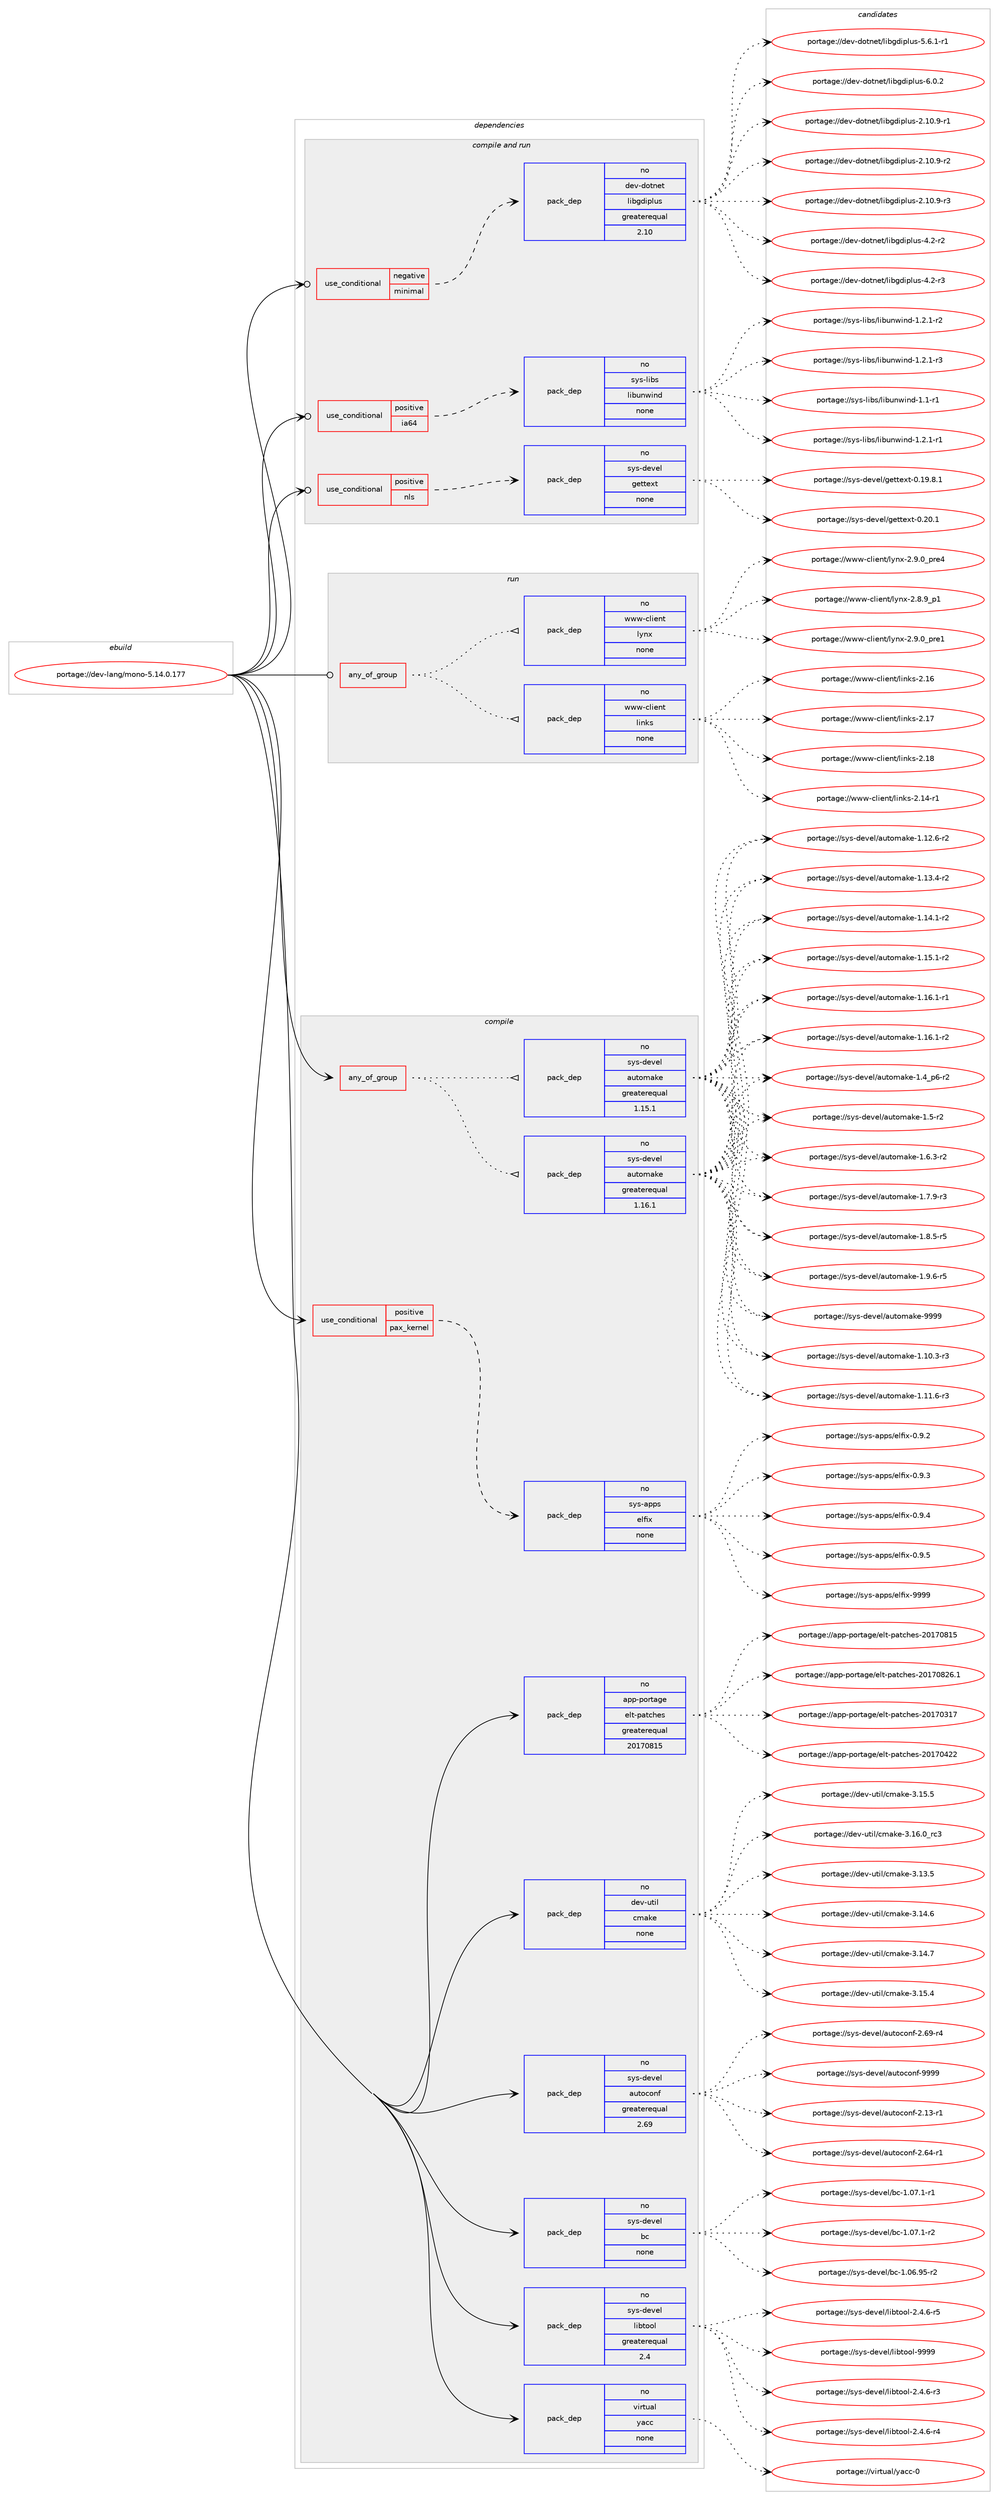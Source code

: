 digraph prolog {

# *************
# Graph options
# *************

newrank=true;
concentrate=true;
compound=true;
graph [rankdir=LR,fontname=Helvetica,fontsize=10,ranksep=1.5];#, ranksep=2.5, nodesep=0.2];
edge  [arrowhead=vee];
node  [fontname=Helvetica,fontsize=10];

# **********
# The ebuild
# **********

subgraph cluster_leftcol {
color=gray;
rank=same;
label=<<i>ebuild</i>>;
id [label="portage://dev-lang/mono-5.14.0.177", color=red, width=4, href="../dev-lang/mono-5.14.0.177.svg"];
}

# ****************
# The dependencies
# ****************

subgraph cluster_midcol {
color=gray;
label=<<i>dependencies</i>>;
subgraph cluster_compile {
fillcolor="#eeeeee";
style=filled;
label=<<i>compile</i>>;
subgraph any2715 {
dependency94339 [label=<<TABLE BORDER="0" CELLBORDER="1" CELLSPACING="0" CELLPADDING="4"><TR><TD CELLPADDING="10">any_of_group</TD></TR></TABLE>>, shape=none, color=red];subgraph pack72179 {
dependency94340 [label=<<TABLE BORDER="0" CELLBORDER="1" CELLSPACING="0" CELLPADDING="4" WIDTH="220"><TR><TD ROWSPAN="6" CELLPADDING="30">pack_dep</TD></TR><TR><TD WIDTH="110">no</TD></TR><TR><TD>sys-devel</TD></TR><TR><TD>automake</TD></TR><TR><TD>greaterequal</TD></TR><TR><TD>1.16.1</TD></TR></TABLE>>, shape=none, color=blue];
}
dependency94339:e -> dependency94340:w [weight=20,style="dotted",arrowhead="oinv"];
subgraph pack72180 {
dependency94341 [label=<<TABLE BORDER="0" CELLBORDER="1" CELLSPACING="0" CELLPADDING="4" WIDTH="220"><TR><TD ROWSPAN="6" CELLPADDING="30">pack_dep</TD></TR><TR><TD WIDTH="110">no</TD></TR><TR><TD>sys-devel</TD></TR><TR><TD>automake</TD></TR><TR><TD>greaterequal</TD></TR><TR><TD>1.15.1</TD></TR></TABLE>>, shape=none, color=blue];
}
dependency94339:e -> dependency94341:w [weight=20,style="dotted",arrowhead="oinv"];
}
id:e -> dependency94339:w [weight=20,style="solid",arrowhead="vee"];
subgraph cond19388 {
dependency94342 [label=<<TABLE BORDER="0" CELLBORDER="1" CELLSPACING="0" CELLPADDING="4"><TR><TD ROWSPAN="3" CELLPADDING="10">use_conditional</TD></TR><TR><TD>positive</TD></TR><TR><TD>pax_kernel</TD></TR></TABLE>>, shape=none, color=red];
subgraph pack72181 {
dependency94343 [label=<<TABLE BORDER="0" CELLBORDER="1" CELLSPACING="0" CELLPADDING="4" WIDTH="220"><TR><TD ROWSPAN="6" CELLPADDING="30">pack_dep</TD></TR><TR><TD WIDTH="110">no</TD></TR><TR><TD>sys-apps</TD></TR><TR><TD>elfix</TD></TR><TR><TD>none</TD></TR><TR><TD></TD></TR></TABLE>>, shape=none, color=blue];
}
dependency94342:e -> dependency94343:w [weight=20,style="dashed",arrowhead="vee"];
}
id:e -> dependency94342:w [weight=20,style="solid",arrowhead="vee"];
subgraph pack72182 {
dependency94344 [label=<<TABLE BORDER="0" CELLBORDER="1" CELLSPACING="0" CELLPADDING="4" WIDTH="220"><TR><TD ROWSPAN="6" CELLPADDING="30">pack_dep</TD></TR><TR><TD WIDTH="110">no</TD></TR><TR><TD>app-portage</TD></TR><TR><TD>elt-patches</TD></TR><TR><TD>greaterequal</TD></TR><TR><TD>20170815</TD></TR></TABLE>>, shape=none, color=blue];
}
id:e -> dependency94344:w [weight=20,style="solid",arrowhead="vee"];
subgraph pack72183 {
dependency94345 [label=<<TABLE BORDER="0" CELLBORDER="1" CELLSPACING="0" CELLPADDING="4" WIDTH="220"><TR><TD ROWSPAN="6" CELLPADDING="30">pack_dep</TD></TR><TR><TD WIDTH="110">no</TD></TR><TR><TD>dev-util</TD></TR><TR><TD>cmake</TD></TR><TR><TD>none</TD></TR><TR><TD></TD></TR></TABLE>>, shape=none, color=blue];
}
id:e -> dependency94345:w [weight=20,style="solid",arrowhead="vee"];
subgraph pack72184 {
dependency94346 [label=<<TABLE BORDER="0" CELLBORDER="1" CELLSPACING="0" CELLPADDING="4" WIDTH="220"><TR><TD ROWSPAN="6" CELLPADDING="30">pack_dep</TD></TR><TR><TD WIDTH="110">no</TD></TR><TR><TD>sys-devel</TD></TR><TR><TD>autoconf</TD></TR><TR><TD>greaterequal</TD></TR><TR><TD>2.69</TD></TR></TABLE>>, shape=none, color=blue];
}
id:e -> dependency94346:w [weight=20,style="solid",arrowhead="vee"];
subgraph pack72185 {
dependency94347 [label=<<TABLE BORDER="0" CELLBORDER="1" CELLSPACING="0" CELLPADDING="4" WIDTH="220"><TR><TD ROWSPAN="6" CELLPADDING="30">pack_dep</TD></TR><TR><TD WIDTH="110">no</TD></TR><TR><TD>sys-devel</TD></TR><TR><TD>bc</TD></TR><TR><TD>none</TD></TR><TR><TD></TD></TR></TABLE>>, shape=none, color=blue];
}
id:e -> dependency94347:w [weight=20,style="solid",arrowhead="vee"];
subgraph pack72186 {
dependency94348 [label=<<TABLE BORDER="0" CELLBORDER="1" CELLSPACING="0" CELLPADDING="4" WIDTH="220"><TR><TD ROWSPAN="6" CELLPADDING="30">pack_dep</TD></TR><TR><TD WIDTH="110">no</TD></TR><TR><TD>sys-devel</TD></TR><TR><TD>libtool</TD></TR><TR><TD>greaterequal</TD></TR><TR><TD>2.4</TD></TR></TABLE>>, shape=none, color=blue];
}
id:e -> dependency94348:w [weight=20,style="solid",arrowhead="vee"];
subgraph pack72187 {
dependency94349 [label=<<TABLE BORDER="0" CELLBORDER="1" CELLSPACING="0" CELLPADDING="4" WIDTH="220"><TR><TD ROWSPAN="6" CELLPADDING="30">pack_dep</TD></TR><TR><TD WIDTH="110">no</TD></TR><TR><TD>virtual</TD></TR><TR><TD>yacc</TD></TR><TR><TD>none</TD></TR><TR><TD></TD></TR></TABLE>>, shape=none, color=blue];
}
id:e -> dependency94349:w [weight=20,style="solid",arrowhead="vee"];
}
subgraph cluster_compileandrun {
fillcolor="#eeeeee";
style=filled;
label=<<i>compile and run</i>>;
subgraph cond19389 {
dependency94350 [label=<<TABLE BORDER="0" CELLBORDER="1" CELLSPACING="0" CELLPADDING="4"><TR><TD ROWSPAN="3" CELLPADDING="10">use_conditional</TD></TR><TR><TD>negative</TD></TR><TR><TD>minimal</TD></TR></TABLE>>, shape=none, color=red];
subgraph pack72188 {
dependency94351 [label=<<TABLE BORDER="0" CELLBORDER="1" CELLSPACING="0" CELLPADDING="4" WIDTH="220"><TR><TD ROWSPAN="6" CELLPADDING="30">pack_dep</TD></TR><TR><TD WIDTH="110">no</TD></TR><TR><TD>dev-dotnet</TD></TR><TR><TD>libgdiplus</TD></TR><TR><TD>greaterequal</TD></TR><TR><TD>2.10</TD></TR></TABLE>>, shape=none, color=blue];
}
dependency94350:e -> dependency94351:w [weight=20,style="dashed",arrowhead="vee"];
}
id:e -> dependency94350:w [weight=20,style="solid",arrowhead="odotvee"];
subgraph cond19390 {
dependency94352 [label=<<TABLE BORDER="0" CELLBORDER="1" CELLSPACING="0" CELLPADDING="4"><TR><TD ROWSPAN="3" CELLPADDING="10">use_conditional</TD></TR><TR><TD>positive</TD></TR><TR><TD>ia64</TD></TR></TABLE>>, shape=none, color=red];
subgraph pack72189 {
dependency94353 [label=<<TABLE BORDER="0" CELLBORDER="1" CELLSPACING="0" CELLPADDING="4" WIDTH="220"><TR><TD ROWSPAN="6" CELLPADDING="30">pack_dep</TD></TR><TR><TD WIDTH="110">no</TD></TR><TR><TD>sys-libs</TD></TR><TR><TD>libunwind</TD></TR><TR><TD>none</TD></TR><TR><TD></TD></TR></TABLE>>, shape=none, color=blue];
}
dependency94352:e -> dependency94353:w [weight=20,style="dashed",arrowhead="vee"];
}
id:e -> dependency94352:w [weight=20,style="solid",arrowhead="odotvee"];
subgraph cond19391 {
dependency94354 [label=<<TABLE BORDER="0" CELLBORDER="1" CELLSPACING="0" CELLPADDING="4"><TR><TD ROWSPAN="3" CELLPADDING="10">use_conditional</TD></TR><TR><TD>positive</TD></TR><TR><TD>nls</TD></TR></TABLE>>, shape=none, color=red];
subgraph pack72190 {
dependency94355 [label=<<TABLE BORDER="0" CELLBORDER="1" CELLSPACING="0" CELLPADDING="4" WIDTH="220"><TR><TD ROWSPAN="6" CELLPADDING="30">pack_dep</TD></TR><TR><TD WIDTH="110">no</TD></TR><TR><TD>sys-devel</TD></TR><TR><TD>gettext</TD></TR><TR><TD>none</TD></TR><TR><TD></TD></TR></TABLE>>, shape=none, color=blue];
}
dependency94354:e -> dependency94355:w [weight=20,style="dashed",arrowhead="vee"];
}
id:e -> dependency94354:w [weight=20,style="solid",arrowhead="odotvee"];
}
subgraph cluster_run {
fillcolor="#eeeeee";
style=filled;
label=<<i>run</i>>;
subgraph any2716 {
dependency94356 [label=<<TABLE BORDER="0" CELLBORDER="1" CELLSPACING="0" CELLPADDING="4"><TR><TD CELLPADDING="10">any_of_group</TD></TR></TABLE>>, shape=none, color=red];subgraph pack72191 {
dependency94357 [label=<<TABLE BORDER="0" CELLBORDER="1" CELLSPACING="0" CELLPADDING="4" WIDTH="220"><TR><TD ROWSPAN="6" CELLPADDING="30">pack_dep</TD></TR><TR><TD WIDTH="110">no</TD></TR><TR><TD>www-client</TD></TR><TR><TD>links</TD></TR><TR><TD>none</TD></TR><TR><TD></TD></TR></TABLE>>, shape=none, color=blue];
}
dependency94356:e -> dependency94357:w [weight=20,style="dotted",arrowhead="oinv"];
subgraph pack72192 {
dependency94358 [label=<<TABLE BORDER="0" CELLBORDER="1" CELLSPACING="0" CELLPADDING="4" WIDTH="220"><TR><TD ROWSPAN="6" CELLPADDING="30">pack_dep</TD></TR><TR><TD WIDTH="110">no</TD></TR><TR><TD>www-client</TD></TR><TR><TD>lynx</TD></TR><TR><TD>none</TD></TR><TR><TD></TD></TR></TABLE>>, shape=none, color=blue];
}
dependency94356:e -> dependency94358:w [weight=20,style="dotted",arrowhead="oinv"];
}
id:e -> dependency94356:w [weight=20,style="solid",arrowhead="odot"];
}
}

# **************
# The candidates
# **************

subgraph cluster_choices {
rank=same;
color=gray;
label=<<i>candidates</i>>;

subgraph choice72179 {
color=black;
nodesep=1;
choiceportage11512111545100101118101108479711711611110997107101454946494846514511451 [label="portage://sys-devel/automake-1.10.3-r3", color=red, width=4,href="../sys-devel/automake-1.10.3-r3.svg"];
choiceportage11512111545100101118101108479711711611110997107101454946494946544511451 [label="portage://sys-devel/automake-1.11.6-r3", color=red, width=4,href="../sys-devel/automake-1.11.6-r3.svg"];
choiceportage11512111545100101118101108479711711611110997107101454946495046544511450 [label="portage://sys-devel/automake-1.12.6-r2", color=red, width=4,href="../sys-devel/automake-1.12.6-r2.svg"];
choiceportage11512111545100101118101108479711711611110997107101454946495146524511450 [label="portage://sys-devel/automake-1.13.4-r2", color=red, width=4,href="../sys-devel/automake-1.13.4-r2.svg"];
choiceportage11512111545100101118101108479711711611110997107101454946495246494511450 [label="portage://sys-devel/automake-1.14.1-r2", color=red, width=4,href="../sys-devel/automake-1.14.1-r2.svg"];
choiceportage11512111545100101118101108479711711611110997107101454946495346494511450 [label="portage://sys-devel/automake-1.15.1-r2", color=red, width=4,href="../sys-devel/automake-1.15.1-r2.svg"];
choiceportage11512111545100101118101108479711711611110997107101454946495446494511449 [label="portage://sys-devel/automake-1.16.1-r1", color=red, width=4,href="../sys-devel/automake-1.16.1-r1.svg"];
choiceportage11512111545100101118101108479711711611110997107101454946495446494511450 [label="portage://sys-devel/automake-1.16.1-r2", color=red, width=4,href="../sys-devel/automake-1.16.1-r2.svg"];
choiceportage115121115451001011181011084797117116111109971071014549465295112544511450 [label="portage://sys-devel/automake-1.4_p6-r2", color=red, width=4,href="../sys-devel/automake-1.4_p6-r2.svg"];
choiceportage11512111545100101118101108479711711611110997107101454946534511450 [label="portage://sys-devel/automake-1.5-r2", color=red, width=4,href="../sys-devel/automake-1.5-r2.svg"];
choiceportage115121115451001011181011084797117116111109971071014549465446514511450 [label="portage://sys-devel/automake-1.6.3-r2", color=red, width=4,href="../sys-devel/automake-1.6.3-r2.svg"];
choiceportage115121115451001011181011084797117116111109971071014549465546574511451 [label="portage://sys-devel/automake-1.7.9-r3", color=red, width=4,href="../sys-devel/automake-1.7.9-r3.svg"];
choiceportage115121115451001011181011084797117116111109971071014549465646534511453 [label="portage://sys-devel/automake-1.8.5-r5", color=red, width=4,href="../sys-devel/automake-1.8.5-r5.svg"];
choiceportage115121115451001011181011084797117116111109971071014549465746544511453 [label="portage://sys-devel/automake-1.9.6-r5", color=red, width=4,href="../sys-devel/automake-1.9.6-r5.svg"];
choiceportage115121115451001011181011084797117116111109971071014557575757 [label="portage://sys-devel/automake-9999", color=red, width=4,href="../sys-devel/automake-9999.svg"];
dependency94340:e -> choiceportage11512111545100101118101108479711711611110997107101454946494846514511451:w [style=dotted,weight="100"];
dependency94340:e -> choiceportage11512111545100101118101108479711711611110997107101454946494946544511451:w [style=dotted,weight="100"];
dependency94340:e -> choiceportage11512111545100101118101108479711711611110997107101454946495046544511450:w [style=dotted,weight="100"];
dependency94340:e -> choiceportage11512111545100101118101108479711711611110997107101454946495146524511450:w [style=dotted,weight="100"];
dependency94340:e -> choiceportage11512111545100101118101108479711711611110997107101454946495246494511450:w [style=dotted,weight="100"];
dependency94340:e -> choiceportage11512111545100101118101108479711711611110997107101454946495346494511450:w [style=dotted,weight="100"];
dependency94340:e -> choiceportage11512111545100101118101108479711711611110997107101454946495446494511449:w [style=dotted,weight="100"];
dependency94340:e -> choiceportage11512111545100101118101108479711711611110997107101454946495446494511450:w [style=dotted,weight="100"];
dependency94340:e -> choiceportage115121115451001011181011084797117116111109971071014549465295112544511450:w [style=dotted,weight="100"];
dependency94340:e -> choiceportage11512111545100101118101108479711711611110997107101454946534511450:w [style=dotted,weight="100"];
dependency94340:e -> choiceportage115121115451001011181011084797117116111109971071014549465446514511450:w [style=dotted,weight="100"];
dependency94340:e -> choiceportage115121115451001011181011084797117116111109971071014549465546574511451:w [style=dotted,weight="100"];
dependency94340:e -> choiceportage115121115451001011181011084797117116111109971071014549465646534511453:w [style=dotted,weight="100"];
dependency94340:e -> choiceportage115121115451001011181011084797117116111109971071014549465746544511453:w [style=dotted,weight="100"];
dependency94340:e -> choiceportage115121115451001011181011084797117116111109971071014557575757:w [style=dotted,weight="100"];
}
subgraph choice72180 {
color=black;
nodesep=1;
choiceportage11512111545100101118101108479711711611110997107101454946494846514511451 [label="portage://sys-devel/automake-1.10.3-r3", color=red, width=4,href="../sys-devel/automake-1.10.3-r3.svg"];
choiceportage11512111545100101118101108479711711611110997107101454946494946544511451 [label="portage://sys-devel/automake-1.11.6-r3", color=red, width=4,href="../sys-devel/automake-1.11.6-r3.svg"];
choiceportage11512111545100101118101108479711711611110997107101454946495046544511450 [label="portage://sys-devel/automake-1.12.6-r2", color=red, width=4,href="../sys-devel/automake-1.12.6-r2.svg"];
choiceportage11512111545100101118101108479711711611110997107101454946495146524511450 [label="portage://sys-devel/automake-1.13.4-r2", color=red, width=4,href="../sys-devel/automake-1.13.4-r2.svg"];
choiceportage11512111545100101118101108479711711611110997107101454946495246494511450 [label="portage://sys-devel/automake-1.14.1-r2", color=red, width=4,href="../sys-devel/automake-1.14.1-r2.svg"];
choiceportage11512111545100101118101108479711711611110997107101454946495346494511450 [label="portage://sys-devel/automake-1.15.1-r2", color=red, width=4,href="../sys-devel/automake-1.15.1-r2.svg"];
choiceportage11512111545100101118101108479711711611110997107101454946495446494511449 [label="portage://sys-devel/automake-1.16.1-r1", color=red, width=4,href="../sys-devel/automake-1.16.1-r1.svg"];
choiceportage11512111545100101118101108479711711611110997107101454946495446494511450 [label="portage://sys-devel/automake-1.16.1-r2", color=red, width=4,href="../sys-devel/automake-1.16.1-r2.svg"];
choiceportage115121115451001011181011084797117116111109971071014549465295112544511450 [label="portage://sys-devel/automake-1.4_p6-r2", color=red, width=4,href="../sys-devel/automake-1.4_p6-r2.svg"];
choiceportage11512111545100101118101108479711711611110997107101454946534511450 [label="portage://sys-devel/automake-1.5-r2", color=red, width=4,href="../sys-devel/automake-1.5-r2.svg"];
choiceportage115121115451001011181011084797117116111109971071014549465446514511450 [label="portage://sys-devel/automake-1.6.3-r2", color=red, width=4,href="../sys-devel/automake-1.6.3-r2.svg"];
choiceportage115121115451001011181011084797117116111109971071014549465546574511451 [label="portage://sys-devel/automake-1.7.9-r3", color=red, width=4,href="../sys-devel/automake-1.7.9-r3.svg"];
choiceportage115121115451001011181011084797117116111109971071014549465646534511453 [label="portage://sys-devel/automake-1.8.5-r5", color=red, width=4,href="../sys-devel/automake-1.8.5-r5.svg"];
choiceportage115121115451001011181011084797117116111109971071014549465746544511453 [label="portage://sys-devel/automake-1.9.6-r5", color=red, width=4,href="../sys-devel/automake-1.9.6-r5.svg"];
choiceportage115121115451001011181011084797117116111109971071014557575757 [label="portage://sys-devel/automake-9999", color=red, width=4,href="../sys-devel/automake-9999.svg"];
dependency94341:e -> choiceportage11512111545100101118101108479711711611110997107101454946494846514511451:w [style=dotted,weight="100"];
dependency94341:e -> choiceportage11512111545100101118101108479711711611110997107101454946494946544511451:w [style=dotted,weight="100"];
dependency94341:e -> choiceportage11512111545100101118101108479711711611110997107101454946495046544511450:w [style=dotted,weight="100"];
dependency94341:e -> choiceportage11512111545100101118101108479711711611110997107101454946495146524511450:w [style=dotted,weight="100"];
dependency94341:e -> choiceportage11512111545100101118101108479711711611110997107101454946495246494511450:w [style=dotted,weight="100"];
dependency94341:e -> choiceportage11512111545100101118101108479711711611110997107101454946495346494511450:w [style=dotted,weight="100"];
dependency94341:e -> choiceportage11512111545100101118101108479711711611110997107101454946495446494511449:w [style=dotted,weight="100"];
dependency94341:e -> choiceportage11512111545100101118101108479711711611110997107101454946495446494511450:w [style=dotted,weight="100"];
dependency94341:e -> choiceportage115121115451001011181011084797117116111109971071014549465295112544511450:w [style=dotted,weight="100"];
dependency94341:e -> choiceportage11512111545100101118101108479711711611110997107101454946534511450:w [style=dotted,weight="100"];
dependency94341:e -> choiceportage115121115451001011181011084797117116111109971071014549465446514511450:w [style=dotted,weight="100"];
dependency94341:e -> choiceportage115121115451001011181011084797117116111109971071014549465546574511451:w [style=dotted,weight="100"];
dependency94341:e -> choiceportage115121115451001011181011084797117116111109971071014549465646534511453:w [style=dotted,weight="100"];
dependency94341:e -> choiceportage115121115451001011181011084797117116111109971071014549465746544511453:w [style=dotted,weight="100"];
dependency94341:e -> choiceportage115121115451001011181011084797117116111109971071014557575757:w [style=dotted,weight="100"];
}
subgraph choice72181 {
color=black;
nodesep=1;
choiceportage115121115459711211211547101108102105120454846574650 [label="portage://sys-apps/elfix-0.9.2", color=red, width=4,href="../sys-apps/elfix-0.9.2.svg"];
choiceportage115121115459711211211547101108102105120454846574651 [label="portage://sys-apps/elfix-0.9.3", color=red, width=4,href="../sys-apps/elfix-0.9.3.svg"];
choiceportage115121115459711211211547101108102105120454846574652 [label="portage://sys-apps/elfix-0.9.4", color=red, width=4,href="../sys-apps/elfix-0.9.4.svg"];
choiceportage115121115459711211211547101108102105120454846574653 [label="portage://sys-apps/elfix-0.9.5", color=red, width=4,href="../sys-apps/elfix-0.9.5.svg"];
choiceportage1151211154597112112115471011081021051204557575757 [label="portage://sys-apps/elfix-9999", color=red, width=4,href="../sys-apps/elfix-9999.svg"];
dependency94343:e -> choiceportage115121115459711211211547101108102105120454846574650:w [style=dotted,weight="100"];
dependency94343:e -> choiceportage115121115459711211211547101108102105120454846574651:w [style=dotted,weight="100"];
dependency94343:e -> choiceportage115121115459711211211547101108102105120454846574652:w [style=dotted,weight="100"];
dependency94343:e -> choiceportage115121115459711211211547101108102105120454846574653:w [style=dotted,weight="100"];
dependency94343:e -> choiceportage1151211154597112112115471011081021051204557575757:w [style=dotted,weight="100"];
}
subgraph choice72182 {
color=black;
nodesep=1;
choiceportage97112112451121111141169710310147101108116451129711699104101115455048495548514955 [label="portage://app-portage/elt-patches-20170317", color=red, width=4,href="../app-portage/elt-patches-20170317.svg"];
choiceportage97112112451121111141169710310147101108116451129711699104101115455048495548525050 [label="portage://app-portage/elt-patches-20170422", color=red, width=4,href="../app-portage/elt-patches-20170422.svg"];
choiceportage97112112451121111141169710310147101108116451129711699104101115455048495548564953 [label="portage://app-portage/elt-patches-20170815", color=red, width=4,href="../app-portage/elt-patches-20170815.svg"];
choiceportage971121124511211111411697103101471011081164511297116991041011154550484955485650544649 [label="portage://app-portage/elt-patches-20170826.1", color=red, width=4,href="../app-portage/elt-patches-20170826.1.svg"];
dependency94344:e -> choiceportage97112112451121111141169710310147101108116451129711699104101115455048495548514955:w [style=dotted,weight="100"];
dependency94344:e -> choiceportage97112112451121111141169710310147101108116451129711699104101115455048495548525050:w [style=dotted,weight="100"];
dependency94344:e -> choiceportage97112112451121111141169710310147101108116451129711699104101115455048495548564953:w [style=dotted,weight="100"];
dependency94344:e -> choiceportage971121124511211111411697103101471011081164511297116991041011154550484955485650544649:w [style=dotted,weight="100"];
}
subgraph choice72183 {
color=black;
nodesep=1;
choiceportage1001011184511711610510847991099710710145514649514653 [label="portage://dev-util/cmake-3.13.5", color=red, width=4,href="../dev-util/cmake-3.13.5.svg"];
choiceportage1001011184511711610510847991099710710145514649524654 [label="portage://dev-util/cmake-3.14.6", color=red, width=4,href="../dev-util/cmake-3.14.6.svg"];
choiceportage1001011184511711610510847991099710710145514649524655 [label="portage://dev-util/cmake-3.14.7", color=red, width=4,href="../dev-util/cmake-3.14.7.svg"];
choiceportage1001011184511711610510847991099710710145514649534652 [label="portage://dev-util/cmake-3.15.4", color=red, width=4,href="../dev-util/cmake-3.15.4.svg"];
choiceportage1001011184511711610510847991099710710145514649534653 [label="portage://dev-util/cmake-3.15.5", color=red, width=4,href="../dev-util/cmake-3.15.5.svg"];
choiceportage1001011184511711610510847991099710710145514649544648951149951 [label="portage://dev-util/cmake-3.16.0_rc3", color=red, width=4,href="../dev-util/cmake-3.16.0_rc3.svg"];
dependency94345:e -> choiceportage1001011184511711610510847991099710710145514649514653:w [style=dotted,weight="100"];
dependency94345:e -> choiceportage1001011184511711610510847991099710710145514649524654:w [style=dotted,weight="100"];
dependency94345:e -> choiceportage1001011184511711610510847991099710710145514649524655:w [style=dotted,weight="100"];
dependency94345:e -> choiceportage1001011184511711610510847991099710710145514649534652:w [style=dotted,weight="100"];
dependency94345:e -> choiceportage1001011184511711610510847991099710710145514649534653:w [style=dotted,weight="100"];
dependency94345:e -> choiceportage1001011184511711610510847991099710710145514649544648951149951:w [style=dotted,weight="100"];
}
subgraph choice72184 {
color=black;
nodesep=1;
choiceportage1151211154510010111810110847971171161119911111010245504649514511449 [label="portage://sys-devel/autoconf-2.13-r1", color=red, width=4,href="../sys-devel/autoconf-2.13-r1.svg"];
choiceportage1151211154510010111810110847971171161119911111010245504654524511449 [label="portage://sys-devel/autoconf-2.64-r1", color=red, width=4,href="../sys-devel/autoconf-2.64-r1.svg"];
choiceportage1151211154510010111810110847971171161119911111010245504654574511452 [label="portage://sys-devel/autoconf-2.69-r4", color=red, width=4,href="../sys-devel/autoconf-2.69-r4.svg"];
choiceportage115121115451001011181011084797117116111991111101024557575757 [label="portage://sys-devel/autoconf-9999", color=red, width=4,href="../sys-devel/autoconf-9999.svg"];
dependency94346:e -> choiceportage1151211154510010111810110847971171161119911111010245504649514511449:w [style=dotted,weight="100"];
dependency94346:e -> choiceportage1151211154510010111810110847971171161119911111010245504654524511449:w [style=dotted,weight="100"];
dependency94346:e -> choiceportage1151211154510010111810110847971171161119911111010245504654574511452:w [style=dotted,weight="100"];
dependency94346:e -> choiceportage115121115451001011181011084797117116111991111101024557575757:w [style=dotted,weight="100"];
}
subgraph choice72185 {
color=black;
nodesep=1;
choiceportage1151211154510010111810110847989945494648544657534511450 [label="portage://sys-devel/bc-1.06.95-r2", color=red, width=4,href="../sys-devel/bc-1.06.95-r2.svg"];
choiceportage11512111545100101118101108479899454946485546494511449 [label="portage://sys-devel/bc-1.07.1-r1", color=red, width=4,href="../sys-devel/bc-1.07.1-r1.svg"];
choiceportage11512111545100101118101108479899454946485546494511450 [label="portage://sys-devel/bc-1.07.1-r2", color=red, width=4,href="../sys-devel/bc-1.07.1-r2.svg"];
dependency94347:e -> choiceportage1151211154510010111810110847989945494648544657534511450:w [style=dotted,weight="100"];
dependency94347:e -> choiceportage11512111545100101118101108479899454946485546494511449:w [style=dotted,weight="100"];
dependency94347:e -> choiceportage11512111545100101118101108479899454946485546494511450:w [style=dotted,weight="100"];
}
subgraph choice72186 {
color=black;
nodesep=1;
choiceportage1151211154510010111810110847108105981161111111084550465246544511451 [label="portage://sys-devel/libtool-2.4.6-r3", color=red, width=4,href="../sys-devel/libtool-2.4.6-r3.svg"];
choiceportage1151211154510010111810110847108105981161111111084550465246544511452 [label="portage://sys-devel/libtool-2.4.6-r4", color=red, width=4,href="../sys-devel/libtool-2.4.6-r4.svg"];
choiceportage1151211154510010111810110847108105981161111111084550465246544511453 [label="portage://sys-devel/libtool-2.4.6-r5", color=red, width=4,href="../sys-devel/libtool-2.4.6-r5.svg"];
choiceportage1151211154510010111810110847108105981161111111084557575757 [label="portage://sys-devel/libtool-9999", color=red, width=4,href="../sys-devel/libtool-9999.svg"];
dependency94348:e -> choiceportage1151211154510010111810110847108105981161111111084550465246544511451:w [style=dotted,weight="100"];
dependency94348:e -> choiceportage1151211154510010111810110847108105981161111111084550465246544511452:w [style=dotted,weight="100"];
dependency94348:e -> choiceportage1151211154510010111810110847108105981161111111084550465246544511453:w [style=dotted,weight="100"];
dependency94348:e -> choiceportage1151211154510010111810110847108105981161111111084557575757:w [style=dotted,weight="100"];
}
subgraph choice72187 {
color=black;
nodesep=1;
choiceportage11810511411611797108471219799994548 [label="portage://virtual/yacc-0", color=red, width=4,href="../virtual/yacc-0.svg"];
dependency94349:e -> choiceportage11810511411611797108471219799994548:w [style=dotted,weight="100"];
}
subgraph choice72188 {
color=black;
nodesep=1;
choiceportage100101118451001111161101011164710810598103100105112108117115455046494846574511449 [label="portage://dev-dotnet/libgdiplus-2.10.9-r1", color=red, width=4,href="../dev-dotnet/libgdiplus-2.10.9-r1.svg"];
choiceportage100101118451001111161101011164710810598103100105112108117115455046494846574511450 [label="portage://dev-dotnet/libgdiplus-2.10.9-r2", color=red, width=4,href="../dev-dotnet/libgdiplus-2.10.9-r2.svg"];
choiceportage100101118451001111161101011164710810598103100105112108117115455046494846574511451 [label="portage://dev-dotnet/libgdiplus-2.10.9-r3", color=red, width=4,href="../dev-dotnet/libgdiplus-2.10.9-r3.svg"];
choiceportage100101118451001111161101011164710810598103100105112108117115455246504511450 [label="portage://dev-dotnet/libgdiplus-4.2-r2", color=red, width=4,href="../dev-dotnet/libgdiplus-4.2-r2.svg"];
choiceportage100101118451001111161101011164710810598103100105112108117115455246504511451 [label="portage://dev-dotnet/libgdiplus-4.2-r3", color=red, width=4,href="../dev-dotnet/libgdiplus-4.2-r3.svg"];
choiceportage1001011184510011111611010111647108105981031001051121081171154553465446494511449 [label="portage://dev-dotnet/libgdiplus-5.6.1-r1", color=red, width=4,href="../dev-dotnet/libgdiplus-5.6.1-r1.svg"];
choiceportage100101118451001111161101011164710810598103100105112108117115455446484650 [label="portage://dev-dotnet/libgdiplus-6.0.2", color=red, width=4,href="../dev-dotnet/libgdiplus-6.0.2.svg"];
dependency94351:e -> choiceportage100101118451001111161101011164710810598103100105112108117115455046494846574511449:w [style=dotted,weight="100"];
dependency94351:e -> choiceportage100101118451001111161101011164710810598103100105112108117115455046494846574511450:w [style=dotted,weight="100"];
dependency94351:e -> choiceportage100101118451001111161101011164710810598103100105112108117115455046494846574511451:w [style=dotted,weight="100"];
dependency94351:e -> choiceportage100101118451001111161101011164710810598103100105112108117115455246504511450:w [style=dotted,weight="100"];
dependency94351:e -> choiceportage100101118451001111161101011164710810598103100105112108117115455246504511451:w [style=dotted,weight="100"];
dependency94351:e -> choiceportage1001011184510011111611010111647108105981031001051121081171154553465446494511449:w [style=dotted,weight="100"];
dependency94351:e -> choiceportage100101118451001111161101011164710810598103100105112108117115455446484650:w [style=dotted,weight="100"];
}
subgraph choice72189 {
color=black;
nodesep=1;
choiceportage11512111545108105981154710810598117110119105110100454946494511449 [label="portage://sys-libs/libunwind-1.1-r1", color=red, width=4,href="../sys-libs/libunwind-1.1-r1.svg"];
choiceportage115121115451081059811547108105981171101191051101004549465046494511449 [label="portage://sys-libs/libunwind-1.2.1-r1", color=red, width=4,href="../sys-libs/libunwind-1.2.1-r1.svg"];
choiceportage115121115451081059811547108105981171101191051101004549465046494511450 [label="portage://sys-libs/libunwind-1.2.1-r2", color=red, width=4,href="../sys-libs/libunwind-1.2.1-r2.svg"];
choiceportage115121115451081059811547108105981171101191051101004549465046494511451 [label="portage://sys-libs/libunwind-1.2.1-r3", color=red, width=4,href="../sys-libs/libunwind-1.2.1-r3.svg"];
dependency94353:e -> choiceportage11512111545108105981154710810598117110119105110100454946494511449:w [style=dotted,weight="100"];
dependency94353:e -> choiceportage115121115451081059811547108105981171101191051101004549465046494511449:w [style=dotted,weight="100"];
dependency94353:e -> choiceportage115121115451081059811547108105981171101191051101004549465046494511450:w [style=dotted,weight="100"];
dependency94353:e -> choiceportage115121115451081059811547108105981171101191051101004549465046494511451:w [style=dotted,weight="100"];
}
subgraph choice72190 {
color=black;
nodesep=1;
choiceportage1151211154510010111810110847103101116116101120116454846495746564649 [label="portage://sys-devel/gettext-0.19.8.1", color=red, width=4,href="../sys-devel/gettext-0.19.8.1.svg"];
choiceportage115121115451001011181011084710310111611610112011645484650484649 [label="portage://sys-devel/gettext-0.20.1", color=red, width=4,href="../sys-devel/gettext-0.20.1.svg"];
dependency94355:e -> choiceportage1151211154510010111810110847103101116116101120116454846495746564649:w [style=dotted,weight="100"];
dependency94355:e -> choiceportage115121115451001011181011084710310111611610112011645484650484649:w [style=dotted,weight="100"];
}
subgraph choice72191 {
color=black;
nodesep=1;
choiceportage11911911945991081051011101164710810511010711545504649524511449 [label="portage://www-client/links-2.14-r1", color=red, width=4,href="../www-client/links-2.14-r1.svg"];
choiceportage1191191194599108105101110116471081051101071154550464954 [label="portage://www-client/links-2.16", color=red, width=4,href="../www-client/links-2.16.svg"];
choiceportage1191191194599108105101110116471081051101071154550464955 [label="portage://www-client/links-2.17", color=red, width=4,href="../www-client/links-2.17.svg"];
choiceportage1191191194599108105101110116471081051101071154550464956 [label="portage://www-client/links-2.18", color=red, width=4,href="../www-client/links-2.18.svg"];
dependency94357:e -> choiceportage11911911945991081051011101164710810511010711545504649524511449:w [style=dotted,weight="100"];
dependency94357:e -> choiceportage1191191194599108105101110116471081051101071154550464954:w [style=dotted,weight="100"];
dependency94357:e -> choiceportage1191191194599108105101110116471081051101071154550464955:w [style=dotted,weight="100"];
dependency94357:e -> choiceportage1191191194599108105101110116471081051101071154550464956:w [style=dotted,weight="100"];
}
subgraph choice72192 {
color=black;
nodesep=1;
choiceportage1191191194599108105101110116471081211101204550465646579511249 [label="portage://www-client/lynx-2.8.9_p1", color=red, width=4,href="../www-client/lynx-2.8.9_p1.svg"];
choiceportage1191191194599108105101110116471081211101204550465746489511211410149 [label="portage://www-client/lynx-2.9.0_pre1", color=red, width=4,href="../www-client/lynx-2.9.0_pre1.svg"];
choiceportage1191191194599108105101110116471081211101204550465746489511211410152 [label="portage://www-client/lynx-2.9.0_pre4", color=red, width=4,href="../www-client/lynx-2.9.0_pre4.svg"];
dependency94358:e -> choiceportage1191191194599108105101110116471081211101204550465646579511249:w [style=dotted,weight="100"];
dependency94358:e -> choiceportage1191191194599108105101110116471081211101204550465746489511211410149:w [style=dotted,weight="100"];
dependency94358:e -> choiceportage1191191194599108105101110116471081211101204550465746489511211410152:w [style=dotted,weight="100"];
}
}

}
